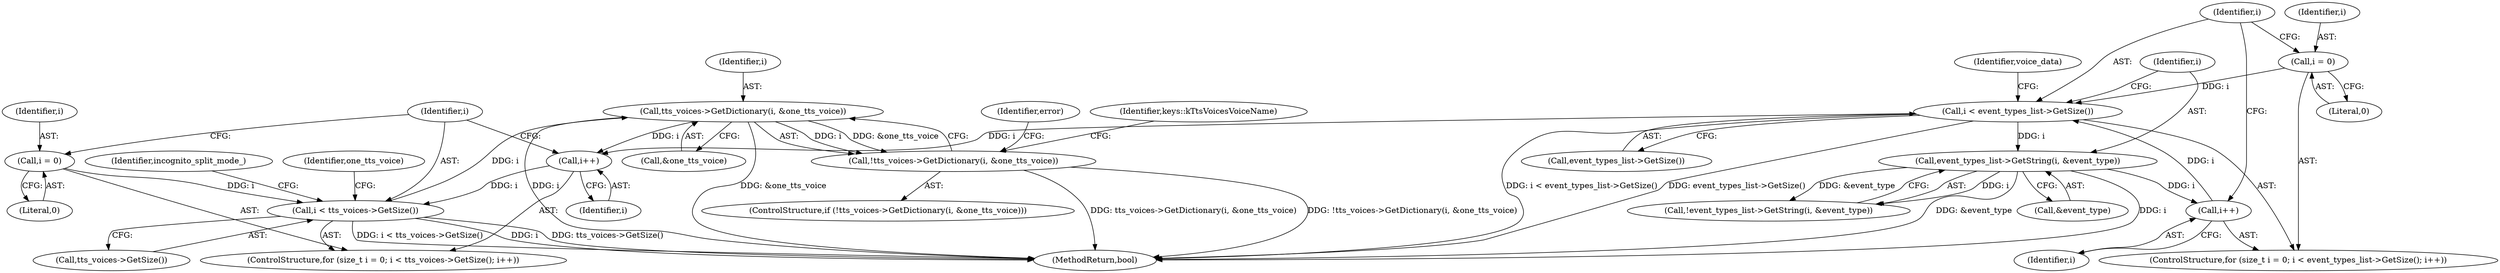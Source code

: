 digraph "0_Chrome_c63f2b7fe4fe2977f858a8e36d5f48db17eff2e7_30@pointer" {
"1002208" [label="(Call,tts_voices->GetDictionary(i, &one_tts_voice))"];
"1002196" [label="(Call,i < tts_voices->GetSize())"];
"1002193" [label="(Call,i = 0)"];
"1002199" [label="(Call,i++)"];
"1002318" [label="(Call,i < event_types_list->GetSize())"];
"1002315" [label="(Call,i = 0)"];
"1002321" [label="(Call,i++)"];
"1002327" [label="(Call,event_types_list->GetString(i, &event_type))"];
"1002208" [label="(Call,tts_voices->GetDictionary(i, &one_tts_voice))"];
"1002207" [label="(Call,!tts_voices->GetDictionary(i, &one_tts_voice))"];
"1002196" [label="(Call,i < tts_voices->GetSize())"];
"1002386" [label="(Identifier,incognito_split_mode_)"];
"1002193" [label="(Call,i = 0)"];
"1002315" [label="(Call,i = 0)"];
"1002313" [label="(ControlStructure,for (size_t i = 0; i < event_types_list->GetSize(); i++))"];
"1002210" [label="(Call,&one_tts_voice)"];
"1002327" [label="(Call,event_types_list->GetString(i, &event_type))"];
"1002198" [label="(Call,tts_voices->GetSize())"];
"1002326" [label="(Call,!event_types_list->GetString(i, &event_type))"];
"1002318" [label="(Call,i < event_types_list->GetSize())"];
"1002207" [label="(Call,!tts_voices->GetDictionary(i, &one_tts_voice))"];
"1002321" [label="(Call,i++)"];
"1002322" [label="(Identifier,i)"];
"1002384" [label="(Identifier,voice_data)"];
"1002204" [label="(Identifier,one_tts_voice)"];
"1002329" [label="(Call,&event_type)"];
"1002209" [label="(Identifier,i)"];
"1002200" [label="(Identifier,i)"];
"1002197" [label="(Identifier,i)"];
"1002316" [label="(Identifier,i)"];
"1002195" [label="(Literal,0)"];
"1002208" [label="(Call,tts_voices->GetDictionary(i, &one_tts_voice))"];
"1002194" [label="(Identifier,i)"];
"1002328" [label="(Identifier,i)"];
"1002215" [label="(Identifier,error)"];
"1002320" [label="(Call,event_types_list->GetSize())"];
"1002317" [label="(Literal,0)"];
"1002222" [label="(Identifier,keys::kTtsVoicesVoiceName)"];
"1002319" [label="(Identifier,i)"];
"1002199" [label="(Call,i++)"];
"1002448" [label="(MethodReturn,bool)"];
"1002206" [label="(ControlStructure,if (!tts_voices->GetDictionary(i, &one_tts_voice)))"];
"1002191" [label="(ControlStructure,for (size_t i = 0; i < tts_voices->GetSize(); i++))"];
"1002208" -> "1002207"  [label="AST: "];
"1002208" -> "1002210"  [label="CFG: "];
"1002209" -> "1002208"  [label="AST: "];
"1002210" -> "1002208"  [label="AST: "];
"1002207" -> "1002208"  [label="CFG: "];
"1002208" -> "1002448"  [label="DDG: &one_tts_voice"];
"1002208" -> "1002448"  [label="DDG: i"];
"1002208" -> "1002199"  [label="DDG: i"];
"1002208" -> "1002207"  [label="DDG: i"];
"1002208" -> "1002207"  [label="DDG: &one_tts_voice"];
"1002196" -> "1002208"  [label="DDG: i"];
"1002196" -> "1002191"  [label="AST: "];
"1002196" -> "1002198"  [label="CFG: "];
"1002197" -> "1002196"  [label="AST: "];
"1002198" -> "1002196"  [label="AST: "];
"1002204" -> "1002196"  [label="CFG: "];
"1002386" -> "1002196"  [label="CFG: "];
"1002196" -> "1002448"  [label="DDG: i"];
"1002196" -> "1002448"  [label="DDG: tts_voices->GetSize()"];
"1002196" -> "1002448"  [label="DDG: i < tts_voices->GetSize()"];
"1002193" -> "1002196"  [label="DDG: i"];
"1002199" -> "1002196"  [label="DDG: i"];
"1002193" -> "1002191"  [label="AST: "];
"1002193" -> "1002195"  [label="CFG: "];
"1002194" -> "1002193"  [label="AST: "];
"1002195" -> "1002193"  [label="AST: "];
"1002197" -> "1002193"  [label="CFG: "];
"1002199" -> "1002191"  [label="AST: "];
"1002199" -> "1002200"  [label="CFG: "];
"1002200" -> "1002199"  [label="AST: "];
"1002197" -> "1002199"  [label="CFG: "];
"1002318" -> "1002199"  [label="DDG: i"];
"1002318" -> "1002313"  [label="AST: "];
"1002318" -> "1002320"  [label="CFG: "];
"1002319" -> "1002318"  [label="AST: "];
"1002320" -> "1002318"  [label="AST: "];
"1002328" -> "1002318"  [label="CFG: "];
"1002384" -> "1002318"  [label="CFG: "];
"1002318" -> "1002448"  [label="DDG: i < event_types_list->GetSize()"];
"1002318" -> "1002448"  [label="DDG: event_types_list->GetSize()"];
"1002315" -> "1002318"  [label="DDG: i"];
"1002321" -> "1002318"  [label="DDG: i"];
"1002318" -> "1002327"  [label="DDG: i"];
"1002315" -> "1002313"  [label="AST: "];
"1002315" -> "1002317"  [label="CFG: "];
"1002316" -> "1002315"  [label="AST: "];
"1002317" -> "1002315"  [label="AST: "];
"1002319" -> "1002315"  [label="CFG: "];
"1002321" -> "1002313"  [label="AST: "];
"1002321" -> "1002322"  [label="CFG: "];
"1002322" -> "1002321"  [label="AST: "];
"1002319" -> "1002321"  [label="CFG: "];
"1002327" -> "1002321"  [label="DDG: i"];
"1002327" -> "1002326"  [label="AST: "];
"1002327" -> "1002329"  [label="CFG: "];
"1002328" -> "1002327"  [label="AST: "];
"1002329" -> "1002327"  [label="AST: "];
"1002326" -> "1002327"  [label="CFG: "];
"1002327" -> "1002448"  [label="DDG: &event_type"];
"1002327" -> "1002448"  [label="DDG: i"];
"1002327" -> "1002326"  [label="DDG: i"];
"1002327" -> "1002326"  [label="DDG: &event_type"];
"1002207" -> "1002206"  [label="AST: "];
"1002215" -> "1002207"  [label="CFG: "];
"1002222" -> "1002207"  [label="CFG: "];
"1002207" -> "1002448"  [label="DDG: !tts_voices->GetDictionary(i, &one_tts_voice)"];
"1002207" -> "1002448"  [label="DDG: tts_voices->GetDictionary(i, &one_tts_voice)"];
}
